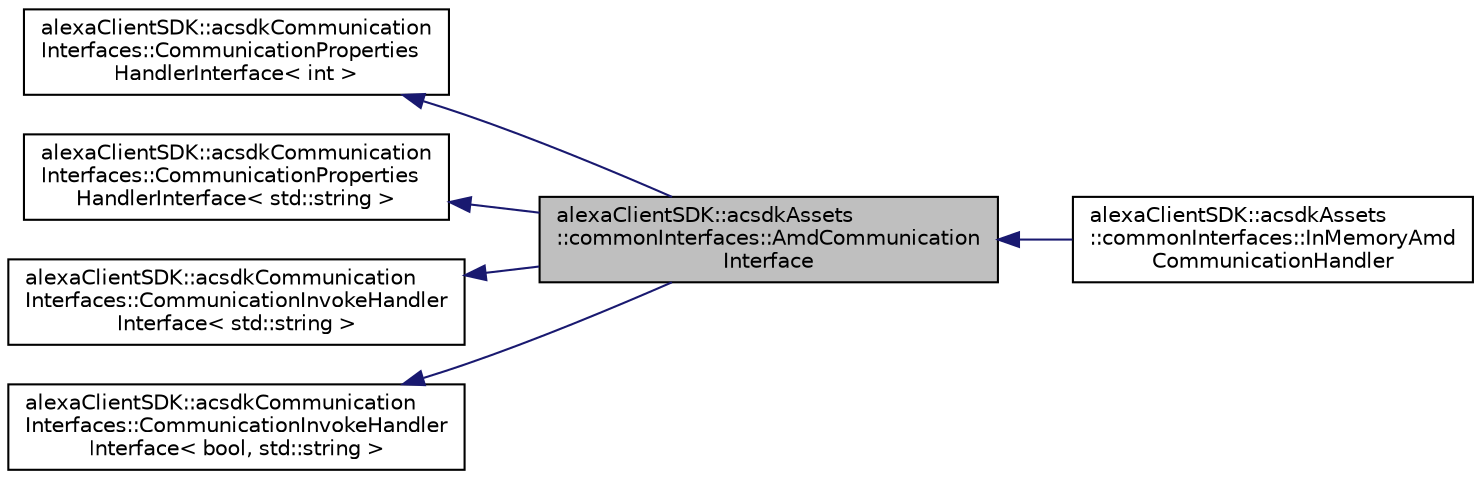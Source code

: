 digraph "alexaClientSDK::acsdkAssets::commonInterfaces::AmdCommunicationInterface"
{
  edge [fontname="Helvetica",fontsize="10",labelfontname="Helvetica",labelfontsize="10"];
  node [fontname="Helvetica",fontsize="10",shape=record];
  rankdir="LR";
  Node0 [label="alexaClientSDK::acsdkAssets\l::commonInterfaces::AmdCommunication\lInterface",height=0.2,width=0.4,color="black", fillcolor="grey75", style="filled", fontcolor="black"];
  Node1 -> Node0 [dir="back",color="midnightblue",fontsize="10",style="solid",fontname="Helvetica"];
  Node1 [label="alexaClientSDK::acsdkCommunication\lInterfaces::CommunicationProperties\lHandlerInterface\< int \>",height=0.2,width=0.4,color="black", fillcolor="white", style="filled",URL="$classalexa_client_s_d_k_1_1acsdk_communication_interfaces_1_1_communication_properties_handler_interface.html"];
  Node2 -> Node0 [dir="back",color="midnightblue",fontsize="10",style="solid",fontname="Helvetica"];
  Node2 [label="alexaClientSDK::acsdkCommunication\lInterfaces::CommunicationProperties\lHandlerInterface\< std::string \>",height=0.2,width=0.4,color="black", fillcolor="white", style="filled",URL="$classalexa_client_s_d_k_1_1acsdk_communication_interfaces_1_1_communication_properties_handler_interface.html"];
  Node3 -> Node0 [dir="back",color="midnightblue",fontsize="10",style="solid",fontname="Helvetica"];
  Node3 [label="alexaClientSDK::acsdkCommunication\lInterfaces::CommunicationInvokeHandler\lInterface\< std::string \>",height=0.2,width=0.4,color="black", fillcolor="white", style="filled",URL="$classalexa_client_s_d_k_1_1acsdk_communication_interfaces_1_1_communication_invoke_handler_interface.html"];
  Node4 -> Node0 [dir="back",color="midnightblue",fontsize="10",style="solid",fontname="Helvetica"];
  Node4 [label="alexaClientSDK::acsdkCommunication\lInterfaces::CommunicationInvokeHandler\lInterface\< bool, std::string \>",height=0.2,width=0.4,color="black", fillcolor="white", style="filled",URL="$classalexa_client_s_d_k_1_1acsdk_communication_interfaces_1_1_communication_invoke_handler_interface.html"];
  Node0 -> Node5 [dir="back",color="midnightblue",fontsize="10",style="solid",fontname="Helvetica"];
  Node5 [label="alexaClientSDK::acsdkAssets\l::commonInterfaces::InMemoryAmd\lCommunicationHandler",height=0.2,width=0.4,color="black", fillcolor="white", style="filled",URL="$classalexa_client_s_d_k_1_1acsdk_assets_1_1common_interfaces_1_1_in_memory_amd_communication_handler.html"];
}
